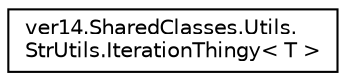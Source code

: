 digraph "Graphical Class Hierarchy"
{
 // LATEX_PDF_SIZE
  edge [fontname="Helvetica",fontsize="10",labelfontname="Helvetica",labelfontsize="10"];
  node [fontname="Helvetica",fontsize="10",shape=record];
  rankdir="LR";
  Node0 [label="ver14.SharedClasses.Utils.\lStrUtils.IterationThingy\< T \>",height=0.2,width=0.4,color="black", fillcolor="white", style="filled",URL="$interfacever14_1_1_shared_classes_1_1_utils_1_1_str_utils_1_1_iteration_thingy.html",tooltip=" "];
}
